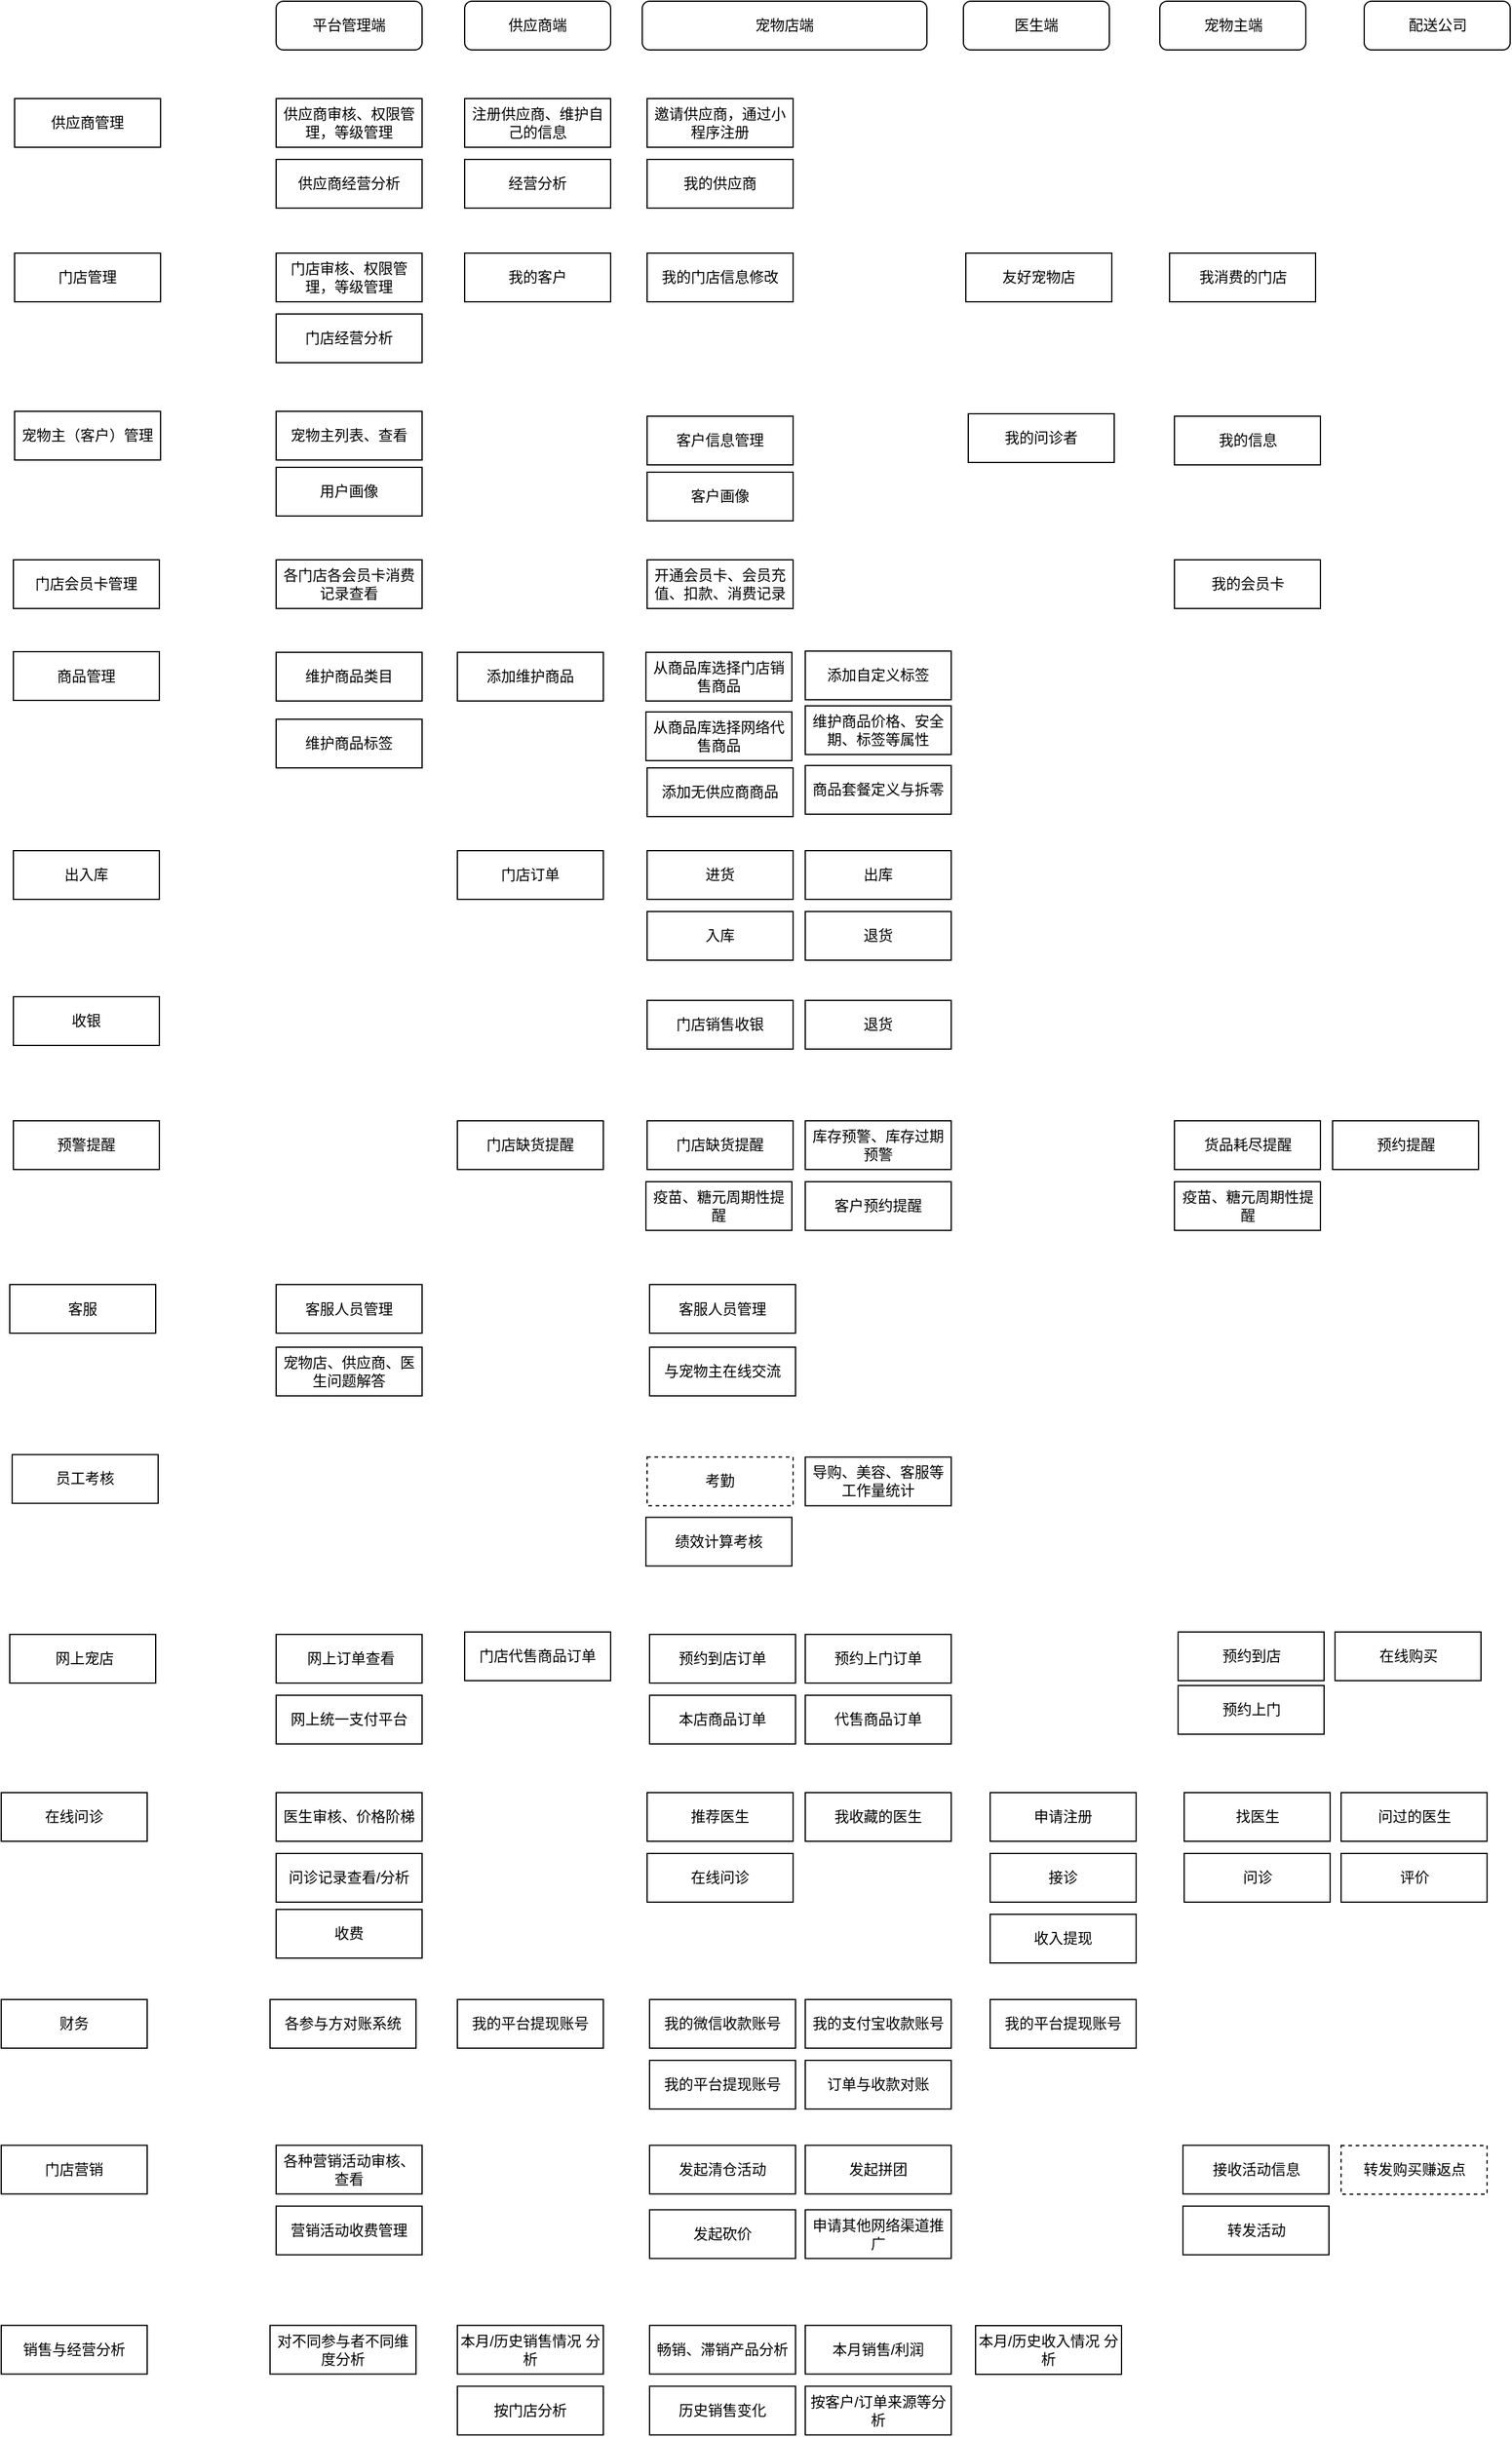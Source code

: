 <mxfile version="10.5.9" type="github"><diagram id="sEovhUTXIATKen_fVmFd" name="Page-1"><mxGraphModel dx="2108" dy="670" grid="1" gridSize="10" guides="1" tooltips="1" connect="1" arrows="1" fold="1" page="1" pageScale="1" pageWidth="827" pageHeight="1169" math="0" shadow="0"><root><mxCell id="0"/><mxCell id="1" parent="0"/><mxCell id="XBmEjtlpkQ7IGjX96Bge-1" value="平台管理端" style="rounded=1;whiteSpace=wrap;html=1;" parent="1" vertex="1"><mxGeometry x="225" y="50" width="120" height="40" as="geometry"/></mxCell><mxCell id="XBmEjtlpkQ7IGjX96Bge-2" value="供应商端" style="rounded=1;whiteSpace=wrap;html=1;" parent="1" vertex="1"><mxGeometry x="380" y="50" width="120" height="40" as="geometry"/></mxCell><mxCell id="XBmEjtlpkQ7IGjX96Bge-3" value="宠物店端" style="rounded=1;whiteSpace=wrap;html=1;" parent="1" vertex="1"><mxGeometry x="526" y="50" width="234" height="40" as="geometry"/></mxCell><mxCell id="XBmEjtlpkQ7IGjX96Bge-4" value="医生端" style="rounded=1;whiteSpace=wrap;html=1;" parent="1" vertex="1"><mxGeometry x="790" y="50" width="120" height="40" as="geometry"/></mxCell><mxCell id="XBmEjtlpkQ7IGjX96Bge-5" value="宠物主端" style="rounded=1;whiteSpace=wrap;html=1;" parent="1" vertex="1"><mxGeometry x="951.5" y="50" width="120" height="40" as="geometry"/></mxCell><mxCell id="XBmEjtlpkQ7IGjX96Bge-6" value="配送公司" style="rounded=1;whiteSpace=wrap;html=1;" parent="1" vertex="1"><mxGeometry x="1119.5" y="50" width="120" height="40" as="geometry"/></mxCell><mxCell id="XBmEjtlpkQ7IGjX96Bge-7" value="供应商管理" style="rounded=0;whiteSpace=wrap;html=1;" parent="1" vertex="1"><mxGeometry x="10" y="130" width="120" height="40" as="geometry"/></mxCell><mxCell id="XBmEjtlpkQ7IGjX96Bge-8" value="门店管理" style="rounded=0;whiteSpace=wrap;html=1;" parent="1" vertex="1"><mxGeometry x="10" y="257" width="120" height="40" as="geometry"/></mxCell><mxCell id="XBmEjtlpkQ7IGjX96Bge-10" value="供应商审核、权限管理，等级管理" style="rounded=0;whiteSpace=wrap;html=1;" parent="1" vertex="1"><mxGeometry x="225" y="130" width="120" height="40" as="geometry"/></mxCell><mxCell id="XBmEjtlpkQ7IGjX96Bge-11" value="注册供应商、维护自己的信息" style="rounded=0;whiteSpace=wrap;html=1;" parent="1" vertex="1"><mxGeometry x="380" y="130" width="120" height="40" as="geometry"/></mxCell><mxCell id="XBmEjtlpkQ7IGjX96Bge-12" value="邀请供应商，通过小程序注册" style="rounded=0;whiteSpace=wrap;html=1;" parent="1" vertex="1"><mxGeometry x="530" y="130" width="120" height="40" as="geometry"/></mxCell><mxCell id="XBmEjtlpkQ7IGjX96Bge-13" value="我的供应商" style="rounded=0;whiteSpace=wrap;html=1;" parent="1" vertex="1"><mxGeometry x="530" y="180" width="120" height="40" as="geometry"/></mxCell><mxCell id="XBmEjtlpkQ7IGjX96Bge-16" value="门店审核、权限管理，等级管理" style="rounded=0;whiteSpace=wrap;html=1;" parent="1" vertex="1"><mxGeometry x="225" y="257" width="120" height="40" as="geometry"/></mxCell><mxCell id="XBmEjtlpkQ7IGjX96Bge-17" value="供应商经营分析" style="rounded=0;whiteSpace=wrap;html=1;" parent="1" vertex="1"><mxGeometry x="225" y="180" width="120" height="40" as="geometry"/></mxCell><mxCell id="XBmEjtlpkQ7IGjX96Bge-18" value="门店经营分析" style="rounded=0;whiteSpace=wrap;html=1;" parent="1" vertex="1"><mxGeometry x="225" y="307" width="120" height="40" as="geometry"/></mxCell><mxCell id="XBmEjtlpkQ7IGjX96Bge-19" value="经营分析" style="rounded=0;whiteSpace=wrap;html=1;" parent="1" vertex="1"><mxGeometry x="380" y="180" width="120" height="40" as="geometry"/></mxCell><mxCell id="XBmEjtlpkQ7IGjX96Bge-21" value="我的客户" style="rounded=0;whiteSpace=wrap;html=1;" parent="1" vertex="1"><mxGeometry x="380" y="257" width="120" height="40" as="geometry"/></mxCell><mxCell id="XBmEjtlpkQ7IGjX96Bge-22" value="我的门店信息修改" style="rounded=0;whiteSpace=wrap;html=1;" parent="1" vertex="1"><mxGeometry x="530" y="257" width="120" height="40" as="geometry"/></mxCell><mxCell id="XBmEjtlpkQ7IGjX96Bge-23" value="我消费的门店" style="rounded=0;whiteSpace=wrap;html=1;" parent="1" vertex="1"><mxGeometry x="959.5" y="257" width="120" height="40" as="geometry"/></mxCell><mxCell id="XBmEjtlpkQ7IGjX96Bge-25" value="宠物主（客户）管理" style="rounded=0;whiteSpace=wrap;html=1;" parent="1" vertex="1"><mxGeometry x="10" y="387" width="120" height="40" as="geometry"/></mxCell><mxCell id="XBmEjtlpkQ7IGjX96Bge-28" value="宠物主列表、查看" style="rounded=0;whiteSpace=wrap;html=1;" parent="1" vertex="1"><mxGeometry x="225" y="387" width="120" height="40" as="geometry"/></mxCell><mxCell id="XBmEjtlpkQ7IGjX96Bge-29" value="用户画像" style="rounded=0;whiteSpace=wrap;html=1;" parent="1" vertex="1"><mxGeometry x="225" y="433" width="120" height="40" as="geometry"/></mxCell><mxCell id="XBmEjtlpkQ7IGjX96Bge-30" value="客户信息管理" style="rounded=0;whiteSpace=wrap;html=1;" parent="1" vertex="1"><mxGeometry x="530" y="391" width="120" height="40" as="geometry"/></mxCell><mxCell id="XBmEjtlpkQ7IGjX96Bge-31" value="客户画像" style="rounded=0;whiteSpace=wrap;html=1;" parent="1" vertex="1"><mxGeometry x="530" y="437" width="120" height="40" as="geometry"/></mxCell><mxCell id="XBmEjtlpkQ7IGjX96Bge-32" value="我的问诊者" style="rounded=0;whiteSpace=wrap;html=1;" parent="1" vertex="1"><mxGeometry x="794" y="389" width="120" height="40" as="geometry"/></mxCell><mxCell id="XBmEjtlpkQ7IGjX96Bge-33" value="友好宠物店" style="rounded=0;whiteSpace=wrap;html=1;" parent="1" vertex="1"><mxGeometry x="792" y="257" width="120" height="40" as="geometry"/></mxCell><mxCell id="XBmEjtlpkQ7IGjX96Bge-34" value="我的信息" style="rounded=0;whiteSpace=wrap;html=1;" parent="1" vertex="1"><mxGeometry x="963.5" y="391" width="120" height="40" as="geometry"/></mxCell><mxCell id="XBmEjtlpkQ7IGjX96Bge-37" value="门店会员卡管理" style="rounded=0;whiteSpace=wrap;html=1;" parent="1" vertex="1"><mxGeometry x="9" y="509" width="120" height="40" as="geometry"/></mxCell><mxCell id="XBmEjtlpkQ7IGjX96Bge-40" value="各门店各会员卡消费记录查看" style="rounded=0;whiteSpace=wrap;html=1;" parent="1" vertex="1"><mxGeometry x="225" y="509" width="120" height="40" as="geometry"/></mxCell><mxCell id="XBmEjtlpkQ7IGjX96Bge-41" value="开通会员卡、会员充值、扣款、消费记录" style="rounded=0;whiteSpace=wrap;html=1;" parent="1" vertex="1"><mxGeometry x="530" y="509" width="120" height="40" as="geometry"/></mxCell><mxCell id="XBmEjtlpkQ7IGjX96Bge-42" value="我的会员卡" style="rounded=0;whiteSpace=wrap;html=1;" parent="1" vertex="1"><mxGeometry x="963.5" y="509" width="120" height="40" as="geometry"/></mxCell><mxCell id="XBmEjtlpkQ7IGjX96Bge-44" value="商品管理" style="rounded=0;whiteSpace=wrap;html=1;" parent="1" vertex="1"><mxGeometry x="9" y="584.5" width="120" height="40" as="geometry"/></mxCell><mxCell id="XBmEjtlpkQ7IGjX96Bge-45" value="维护商品类目" style="rounded=0;whiteSpace=wrap;html=1;" parent="1" vertex="1"><mxGeometry x="225" y="585" width="120" height="40" as="geometry"/></mxCell><mxCell id="XBmEjtlpkQ7IGjX96Bge-46" value="维护商品标签" style="rounded=0;whiteSpace=wrap;html=1;" parent="1" vertex="1"><mxGeometry x="225" y="640" width="120" height="40" as="geometry"/></mxCell><mxCell id="XBmEjtlpkQ7IGjX96Bge-47" value="添加维护商品" style="rounded=0;whiteSpace=wrap;html=1;" parent="1" vertex="1"><mxGeometry x="374" y="585" width="120" height="40" as="geometry"/></mxCell><mxCell id="XBmEjtlpkQ7IGjX96Bge-48" value="从商品库选择门店销售商品" style="rounded=0;whiteSpace=wrap;html=1;" parent="1" vertex="1"><mxGeometry x="529" y="585" width="120" height="40" as="geometry"/></mxCell><mxCell id="XBmEjtlpkQ7IGjX96Bge-49" value="从商品库选择网络代售商品" style="rounded=0;whiteSpace=wrap;html=1;" parent="1" vertex="1"><mxGeometry x="529" y="634" width="120" height="40" as="geometry"/></mxCell><mxCell id="XBmEjtlpkQ7IGjX96Bge-50" value="添加无供应商商品" style="rounded=0;whiteSpace=wrap;html=1;" parent="1" vertex="1"><mxGeometry x="530" y="680" width="120" height="40" as="geometry"/></mxCell><mxCell id="XBmEjtlpkQ7IGjX96Bge-51" value="添加自定义标签" style="rounded=0;whiteSpace=wrap;html=1;" parent="1" vertex="1"><mxGeometry x="660" y="584" width="120" height="40" as="geometry"/></mxCell><mxCell id="XBmEjtlpkQ7IGjX96Bge-52" value="维护商品价格、安全期、标签等属性" style="rounded=0;whiteSpace=wrap;html=1;" parent="1" vertex="1"><mxGeometry x="660" y="629" width="120" height="40" as="geometry"/></mxCell><mxCell id="XBmEjtlpkQ7IGjX96Bge-55" value="商品套餐定义与拆零" style="rounded=0;whiteSpace=wrap;html=1;" parent="1" vertex="1"><mxGeometry x="660" y="678" width="120" height="40" as="geometry"/></mxCell><mxCell id="jSRBQBXFx0lPbAhyE8VO-3" value="出入库" style="rounded=0;whiteSpace=wrap;html=1;" vertex="1" parent="1"><mxGeometry x="9" y="748" width="120" height="40" as="geometry"/></mxCell><mxCell id="jSRBQBXFx0lPbAhyE8VO-4" value="进货" style="rounded=0;whiteSpace=wrap;html=1;" vertex="1" parent="1"><mxGeometry x="530" y="748" width="120" height="40" as="geometry"/></mxCell><mxCell id="jSRBQBXFx0lPbAhyE8VO-5" value="门店订单" style="rounded=0;whiteSpace=wrap;html=1;" vertex="1" parent="1"><mxGeometry x="374" y="748" width="120" height="40" as="geometry"/></mxCell><mxCell id="jSRBQBXFx0lPbAhyE8VO-8" value="入库" style="rounded=0;whiteSpace=wrap;html=1;" vertex="1" parent="1"><mxGeometry x="530" y="798" width="120" height="40" as="geometry"/></mxCell><mxCell id="jSRBQBXFx0lPbAhyE8VO-9" value="出库" style="rounded=0;whiteSpace=wrap;html=1;" vertex="1" parent="1"><mxGeometry x="660" y="748" width="120" height="40" as="geometry"/></mxCell><mxCell id="jSRBQBXFx0lPbAhyE8VO-10" value="退货" style="rounded=0;whiteSpace=wrap;html=1;" vertex="1" parent="1"><mxGeometry x="660" y="798" width="120" height="40" as="geometry"/></mxCell><mxCell id="jSRBQBXFx0lPbAhyE8VO-11" value="收银" style="rounded=0;whiteSpace=wrap;html=1;" vertex="1" parent="1"><mxGeometry x="9" y="868" width="120" height="40" as="geometry"/></mxCell><mxCell id="jSRBQBXFx0lPbAhyE8VO-12" value="门店销售收银" style="rounded=0;whiteSpace=wrap;html=1;" vertex="1" parent="1"><mxGeometry x="530" y="871" width="120" height="40" as="geometry"/></mxCell><mxCell id="jSRBQBXFx0lPbAhyE8VO-13" value="退货" style="rounded=0;whiteSpace=wrap;html=1;" vertex="1" parent="1"><mxGeometry x="660" y="871" width="120" height="40" as="geometry"/></mxCell><mxCell id="jSRBQBXFx0lPbAhyE8VO-14" value="预警提醒" style="rounded=0;whiteSpace=wrap;html=1;" vertex="1" parent="1"><mxGeometry x="9" y="970" width="120" height="40" as="geometry"/></mxCell><mxCell id="jSRBQBXFx0lPbAhyE8VO-15" value="门店缺货提醒" style="rounded=0;whiteSpace=wrap;html=1;" vertex="1" parent="1"><mxGeometry x="374" y="970" width="120" height="40" as="geometry"/></mxCell><mxCell id="jSRBQBXFx0lPbAhyE8VO-16" value="门店缺货提醒" style="rounded=0;whiteSpace=wrap;html=1;" vertex="1" parent="1"><mxGeometry x="530" y="970" width="120" height="40" as="geometry"/></mxCell><mxCell id="jSRBQBXFx0lPbAhyE8VO-17" value="库存预警、库存过期预警" style="rounded=0;whiteSpace=wrap;html=1;" vertex="1" parent="1"><mxGeometry x="660" y="970" width="120" height="40" as="geometry"/></mxCell><mxCell id="jSRBQBXFx0lPbAhyE8VO-18" value="货品耗尽提醒" style="rounded=0;whiteSpace=wrap;html=1;" vertex="1" parent="1"><mxGeometry x="963.5" y="970" width="120" height="40" as="geometry"/></mxCell><mxCell id="jSRBQBXFx0lPbAhyE8VO-19" value="疫苗、糖元周期性提醒" style="rounded=0;whiteSpace=wrap;html=1;" vertex="1" parent="1"><mxGeometry x="529" y="1020" width="120" height="40" as="geometry"/></mxCell><mxCell id="jSRBQBXFx0lPbAhyE8VO-20" value="客户预约提醒" style="rounded=0;whiteSpace=wrap;html=1;" vertex="1" parent="1"><mxGeometry x="660" y="1020" width="120" height="40" as="geometry"/></mxCell><mxCell id="jSRBQBXFx0lPbAhyE8VO-21" value="疫苗、糖元周期性提醒" style="rounded=0;whiteSpace=wrap;html=1;" vertex="1" parent="1"><mxGeometry x="963.5" y="1020" width="120" height="40" as="geometry"/></mxCell><mxCell id="jSRBQBXFx0lPbAhyE8VO-22" value="预约提醒" style="rounded=0;whiteSpace=wrap;html=1;" vertex="1" parent="1"><mxGeometry x="1093.5" y="970" width="120" height="40" as="geometry"/></mxCell><mxCell id="jSRBQBXFx0lPbAhyE8VO-23" value="客服" style="rounded=0;whiteSpace=wrap;html=1;" vertex="1" parent="1"><mxGeometry x="6" y="1104.5" width="120" height="40" as="geometry"/></mxCell><mxCell id="jSRBQBXFx0lPbAhyE8VO-24" value="客服人员管理" style="rounded=0;whiteSpace=wrap;html=1;" vertex="1" parent="1"><mxGeometry x="225" y="1104.5" width="120" height="40" as="geometry"/></mxCell><mxCell id="jSRBQBXFx0lPbAhyE8VO-25" value="客服人员管理" style="rounded=0;whiteSpace=wrap;html=1;" vertex="1" parent="1"><mxGeometry x="532" y="1104.5" width="120" height="40" as="geometry"/></mxCell><mxCell id="jSRBQBXFx0lPbAhyE8VO-26" value="宠物店、供应商、医生问题解答" style="rounded=0;whiteSpace=wrap;html=1;" vertex="1" parent="1"><mxGeometry x="225" y="1156" width="120" height="40" as="geometry"/></mxCell><mxCell id="jSRBQBXFx0lPbAhyE8VO-27" value="与宠物主在线交流" style="rounded=0;whiteSpace=wrap;html=1;" vertex="1" parent="1"><mxGeometry x="532" y="1156" width="120" height="40" as="geometry"/></mxCell><mxCell id="jSRBQBXFx0lPbAhyE8VO-28" value="门店营销" style="rounded=0;whiteSpace=wrap;html=1;" vertex="1" parent="1"><mxGeometry x="-1" y="1811.786" width="120" height="40" as="geometry"/></mxCell><mxCell id="jSRBQBXFx0lPbAhyE8VO-29" value="&amp;nbsp;网上宠店" style="rounded=0;whiteSpace=wrap;html=1;" vertex="1" parent="1"><mxGeometry x="6" y="1392" width="120" height="40" as="geometry"/></mxCell><mxCell id="jSRBQBXFx0lPbAhyE8VO-30" value="&amp;nbsp;网上订单查看" style="rounded=0;whiteSpace=wrap;html=1;" vertex="1" parent="1"><mxGeometry x="225" y="1392" width="120" height="40" as="geometry"/></mxCell><mxCell id="jSRBQBXFx0lPbAhyE8VO-31" value="预约到店" style="rounded=0;whiteSpace=wrap;html=1;" vertex="1" parent="1"><mxGeometry x="966.5" y="1390" width="120" height="40" as="geometry"/></mxCell><mxCell id="jSRBQBXFx0lPbAhyE8VO-32" value="预约上门" style="rounded=0;whiteSpace=wrap;html=1;" vertex="1" parent="1"><mxGeometry x="966.5" y="1434" width="120" height="40" as="geometry"/></mxCell><mxCell id="jSRBQBXFx0lPbAhyE8VO-34" value="在线购买" style="rounded=0;whiteSpace=wrap;html=1;" vertex="1" parent="1"><mxGeometry x="1095.5" y="1390" width="120" height="40" as="geometry"/></mxCell><mxCell id="jSRBQBXFx0lPbAhyE8VO-35" value="门店代售商品订单" style="rounded=0;whiteSpace=wrap;html=1;" vertex="1" parent="1"><mxGeometry x="380" y="1390" width="120" height="40" as="geometry"/></mxCell><mxCell id="jSRBQBXFx0lPbAhyE8VO-36" value="预约到店订单" style="rounded=0;whiteSpace=wrap;html=1;" vertex="1" parent="1"><mxGeometry x="532" y="1392" width="120" height="40" as="geometry"/></mxCell><mxCell id="jSRBQBXFx0lPbAhyE8VO-37" value="预约上门订单" style="rounded=0;whiteSpace=wrap;html=1;" vertex="1" parent="1"><mxGeometry x="660" y="1392" width="120" height="40" as="geometry"/></mxCell><mxCell id="jSRBQBXFx0lPbAhyE8VO-38" value="本店商品订单" style="rounded=0;whiteSpace=wrap;html=1;" vertex="1" parent="1"><mxGeometry x="532" y="1442" width="120" height="40" as="geometry"/></mxCell><mxCell id="jSRBQBXFx0lPbAhyE8VO-39" value="代售商品订单" style="rounded=0;whiteSpace=wrap;html=1;" vertex="1" parent="1"><mxGeometry x="660" y="1442" width="120" height="40" as="geometry"/></mxCell><mxCell id="jSRBQBXFx0lPbAhyE8VO-40" value="在线问诊" style="rounded=0;whiteSpace=wrap;html=1;" vertex="1" parent="1"><mxGeometry x="-1" y="1522" width="120" height="40" as="geometry"/></mxCell><mxCell id="jSRBQBXFx0lPbAhyE8VO-41" value="医生审核、价格阶梯" style="rounded=0;whiteSpace=wrap;html=1;" vertex="1" parent="1"><mxGeometry x="225" y="1522" width="120" height="40" as="geometry"/></mxCell><mxCell id="jSRBQBXFx0lPbAhyE8VO-44" value="问诊记录查看/分析" style="rounded=0;whiteSpace=wrap;html=1;" vertex="1" parent="1"><mxGeometry x="225" y="1572" width="120" height="40" as="geometry"/></mxCell><mxCell id="jSRBQBXFx0lPbAhyE8VO-45" value="收费" style="rounded=0;whiteSpace=wrap;html=1;" vertex="1" parent="1"><mxGeometry x="225" y="1618" width="120" height="40" as="geometry"/></mxCell><mxCell id="jSRBQBXFx0lPbAhyE8VO-46" value="申请注册" style="rounded=0;whiteSpace=wrap;html=1;" vertex="1" parent="1"><mxGeometry x="812" y="1522" width="120" height="40" as="geometry"/></mxCell><mxCell id="jSRBQBXFx0lPbAhyE8VO-47" value="接诊" style="rounded=0;whiteSpace=wrap;html=1;" vertex="1" parent="1"><mxGeometry x="812" y="1572" width="120" height="40" as="geometry"/></mxCell><mxCell id="jSRBQBXFx0lPbAhyE8VO-49" value="推荐医生" style="rounded=0;whiteSpace=wrap;html=1;" vertex="1" parent="1"><mxGeometry x="530" y="1522" width="120" height="40" as="geometry"/></mxCell><mxCell id="jSRBQBXFx0lPbAhyE8VO-50" value="在线问诊" style="rounded=0;whiteSpace=wrap;html=1;" vertex="1" parent="1"><mxGeometry x="530" y="1572" width="120" height="40" as="geometry"/></mxCell><mxCell id="jSRBQBXFx0lPbAhyE8VO-51" value="我收藏的医生" style="rounded=0;whiteSpace=wrap;html=1;" vertex="1" parent="1"><mxGeometry x="660" y="1522" width="120" height="40" as="geometry"/></mxCell><mxCell id="jSRBQBXFx0lPbAhyE8VO-52" value="找医生" style="rounded=0;whiteSpace=wrap;html=1;" vertex="1" parent="1"><mxGeometry x="971.5" y="1522" width="120" height="40" as="geometry"/></mxCell><mxCell id="jSRBQBXFx0lPbAhyE8VO-53" value="问诊" style="rounded=0;whiteSpace=wrap;html=1;" vertex="1" parent="1"><mxGeometry x="971.5" y="1572" width="120" height="40" as="geometry"/></mxCell><mxCell id="jSRBQBXFx0lPbAhyE8VO-54" value="问过的医生" style="rounded=0;whiteSpace=wrap;html=1;" vertex="1" parent="1"><mxGeometry x="1100.5" y="1522" width="120" height="40" as="geometry"/></mxCell><mxCell id="jSRBQBXFx0lPbAhyE8VO-55" value="评价" style="rounded=0;whiteSpace=wrap;html=1;" vertex="1" parent="1"><mxGeometry x="1100.5" y="1572" width="120" height="40" as="geometry"/></mxCell><mxCell id="jSRBQBXFx0lPbAhyE8VO-56" value="收入提现" style="rounded=0;whiteSpace=wrap;html=1;" vertex="1" parent="1"><mxGeometry x="812" y="1622" width="120" height="40" as="geometry"/></mxCell><mxCell id="jSRBQBXFx0lPbAhyE8VO-57" value="财务" style="rounded=0;whiteSpace=wrap;html=1;" vertex="1" parent="1"><mxGeometry x="-1" y="1692" width="120" height="40" as="geometry"/></mxCell><mxCell id="jSRBQBXFx0lPbAhyE8VO-58" value="我的平台提现账号" style="rounded=0;whiteSpace=wrap;html=1;" vertex="1" parent="1"><mxGeometry x="374" y="1692" width="120" height="40" as="geometry"/></mxCell><mxCell id="jSRBQBXFx0lPbAhyE8VO-59" value="我的微信收款账号" style="rounded=0;whiteSpace=wrap;html=1;" vertex="1" parent="1"><mxGeometry x="532" y="1692" width="120" height="40" as="geometry"/></mxCell><mxCell id="jSRBQBXFx0lPbAhyE8VO-60" value="我的支付宝收款账号" style="rounded=0;whiteSpace=wrap;html=1;" vertex="1" parent="1"><mxGeometry x="660" y="1692" width="120" height="40" as="geometry"/></mxCell><mxCell id="jSRBQBXFx0lPbAhyE8VO-61" value="我的平台提现账号" style="rounded=0;whiteSpace=wrap;html=1;" vertex="1" parent="1"><mxGeometry x="812" y="1692" width="120" height="40" as="geometry"/></mxCell><mxCell id="jSRBQBXFx0lPbAhyE8VO-62" value="网上统一支付平台" style="rounded=0;whiteSpace=wrap;html=1;" vertex="1" parent="1"><mxGeometry x="225" y="1442" width="120" height="40" as="geometry"/></mxCell><mxCell id="jSRBQBXFx0lPbAhyE8VO-63" value="我的平台提现账号" style="rounded=0;whiteSpace=wrap;html=1;" vertex="1" parent="1"><mxGeometry x="532" y="1742" width="120" height="40" as="geometry"/></mxCell><mxCell id="jSRBQBXFx0lPbAhyE8VO-64" value="订单与收款对账" style="rounded=0;whiteSpace=wrap;html=1;" vertex="1" parent="1"><mxGeometry x="660" y="1742" width="120" height="40" as="geometry"/></mxCell><mxCell id="jSRBQBXFx0lPbAhyE8VO-65" value="各参与方对账系统" style="rounded=0;whiteSpace=wrap;html=1;" vertex="1" parent="1"><mxGeometry x="220" y="1692" width="120" height="40" as="geometry"/></mxCell><mxCell id="jSRBQBXFx0lPbAhyE8VO-66" value="发起清仓活动" style="rounded=0;whiteSpace=wrap;html=1;" vertex="1" parent="1"><mxGeometry x="532" y="1811.786" width="120" height="40" as="geometry"/></mxCell><mxCell id="jSRBQBXFx0lPbAhyE8VO-67" value="发起拼团" style="rounded=0;whiteSpace=wrap;html=1;" vertex="1" parent="1"><mxGeometry x="660" y="1811.786" width="120" height="40" as="geometry"/></mxCell><mxCell id="jSRBQBXFx0lPbAhyE8VO-68" value="发起砍价" style="rounded=0;whiteSpace=wrap;html=1;" vertex="1" parent="1"><mxGeometry x="532" y="1864.786" width="120" height="40" as="geometry"/></mxCell><mxCell id="jSRBQBXFx0lPbAhyE8VO-69" value="申请其他网络渠道推广" style="rounded=0;whiteSpace=wrap;html=1;" vertex="1" parent="1"><mxGeometry x="660" y="1864.786" width="120" height="40" as="geometry"/></mxCell><mxCell id="jSRBQBXFx0lPbAhyE8VO-70" value="各种营销活动审核、查看" style="rounded=0;whiteSpace=wrap;html=1;" vertex="1" parent="1"><mxGeometry x="225" y="1811.786" width="120" height="40" as="geometry"/></mxCell><mxCell id="jSRBQBXFx0lPbAhyE8VO-71" value="营销活动收费管理" style="rounded=0;whiteSpace=wrap;html=1;" vertex="1" parent="1"><mxGeometry x="225" y="1861.786" width="120" height="40" as="geometry"/></mxCell><mxCell id="jSRBQBXFx0lPbAhyE8VO-72" value="接收活动信息" style="rounded=0;whiteSpace=wrap;html=1;" vertex="1" parent="1"><mxGeometry x="970.5" y="1811.786" width="120" height="40" as="geometry"/></mxCell><mxCell id="jSRBQBXFx0lPbAhyE8VO-74" value="转发购买赚返点" style="rounded=0;whiteSpace=wrap;html=1;dashed=1;" vertex="1" parent="1"><mxGeometry x="1100.5" y="1812" width="120" height="40" as="geometry"/></mxCell><mxCell id="jSRBQBXFx0lPbAhyE8VO-75" value="转发活动" style="rounded=0;whiteSpace=wrap;html=1;" vertex="1" parent="1"><mxGeometry x="970.5" y="1861.786" width="120" height="40" as="geometry"/></mxCell><mxCell id="jSRBQBXFx0lPbAhyE8VO-76" value="员工考核" style="rounded=0;whiteSpace=wrap;html=1;" vertex="1" parent="1"><mxGeometry x="8" y="1244.286" width="120" height="40" as="geometry"/></mxCell><mxCell id="jSRBQBXFx0lPbAhyE8VO-77" value="考勤" style="rounded=0;whiteSpace=wrap;html=1;dashed=1;" vertex="1" parent="1"><mxGeometry x="530" y="1246.286" width="120" height="40" as="geometry"/></mxCell><mxCell id="jSRBQBXFx0lPbAhyE8VO-78" value="导购、美容、客服等工作量统计" style="rounded=0;whiteSpace=wrap;html=1;" vertex="1" parent="1"><mxGeometry x="660" y="1246.286" width="120" height="40" as="geometry"/></mxCell><mxCell id="jSRBQBXFx0lPbAhyE8VO-82" value="绩效计算考核" style="rounded=0;whiteSpace=wrap;html=1;" vertex="1" parent="1"><mxGeometry x="529" y="1295.786" width="120" height="40" as="geometry"/></mxCell><mxCell id="jSRBQBXFx0lPbAhyE8VO-83" value="销售与经营分析" style="rounded=0;whiteSpace=wrap;html=1;" vertex="1" parent="1"><mxGeometry x="-1" y="1959.786" width="120" height="40" as="geometry"/></mxCell><mxCell id="jSRBQBXFx0lPbAhyE8VO-84" value="畅销、滞销产品分析" style="rounded=0;whiteSpace=wrap;html=1;" vertex="1" parent="1"><mxGeometry x="532" y="1959.786" width="120" height="40" as="geometry"/></mxCell><mxCell id="jSRBQBXFx0lPbAhyE8VO-85" value="本月销售/利润" style="rounded=0;whiteSpace=wrap;html=1;" vertex="1" parent="1"><mxGeometry x="660" y="1959.786" width="120" height="40" as="geometry"/></mxCell><mxCell id="jSRBQBXFx0lPbAhyE8VO-86" value="历史销售变化" style="rounded=0;whiteSpace=wrap;html=1;" vertex="1" parent="1"><mxGeometry x="532" y="2009.786" width="120" height="40" as="geometry"/></mxCell><mxCell id="jSRBQBXFx0lPbAhyE8VO-87" value="本月/历史销售情况&amp;nbsp;分析" style="rounded=0;whiteSpace=wrap;html=1;" vertex="1" parent="1"><mxGeometry x="374" y="1959.786" width="120" height="40" as="geometry"/></mxCell><mxCell id="jSRBQBXFx0lPbAhyE8VO-88" value="按门店分析" style="rounded=0;whiteSpace=wrap;html=1;" vertex="1" parent="1"><mxGeometry x="374" y="2009.786" width="120" height="40" as="geometry"/></mxCell><mxCell id="jSRBQBXFx0lPbAhyE8VO-89" value="按客户/订单来源等分析" style="rounded=0;whiteSpace=wrap;html=1;" vertex="1" parent="1"><mxGeometry x="660" y="2009.786" width="120" height="40" as="geometry"/></mxCell><mxCell id="jSRBQBXFx0lPbAhyE8VO-90" value="对不同参与者不同维度分析" style="rounded=0;whiteSpace=wrap;html=1;" vertex="1" parent="1"><mxGeometry x="220" y="1959.786" width="120" height="40" as="geometry"/></mxCell><mxCell id="jSRBQBXFx0lPbAhyE8VO-91" value="本月/历史收入情况&amp;nbsp;分析" style="rounded=0;whiteSpace=wrap;html=1;" vertex="1" parent="1"><mxGeometry x="800" y="1960" width="120" height="40" as="geometry"/></mxCell></root></mxGraphModel></diagram></mxfile>